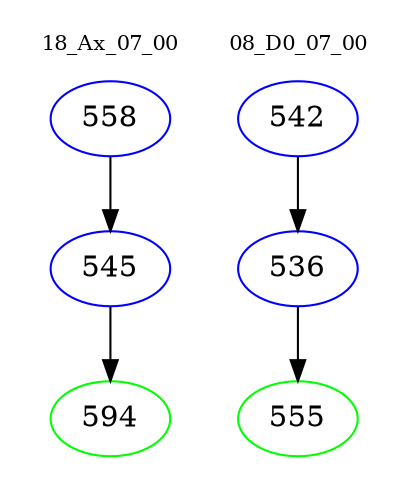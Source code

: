 digraph{
subgraph cluster_0 {
color = white
label = "18_Ax_07_00";
fontsize=10;
T0_558 [label="558", color="blue"]
T0_558 -> T0_545 [color="black"]
T0_545 [label="545", color="blue"]
T0_545 -> T0_594 [color="black"]
T0_594 [label="594", color="green"]
}
subgraph cluster_1 {
color = white
label = "08_D0_07_00";
fontsize=10;
T1_542 [label="542", color="blue"]
T1_542 -> T1_536 [color="black"]
T1_536 [label="536", color="blue"]
T1_536 -> T1_555 [color="black"]
T1_555 [label="555", color="green"]
}
}
